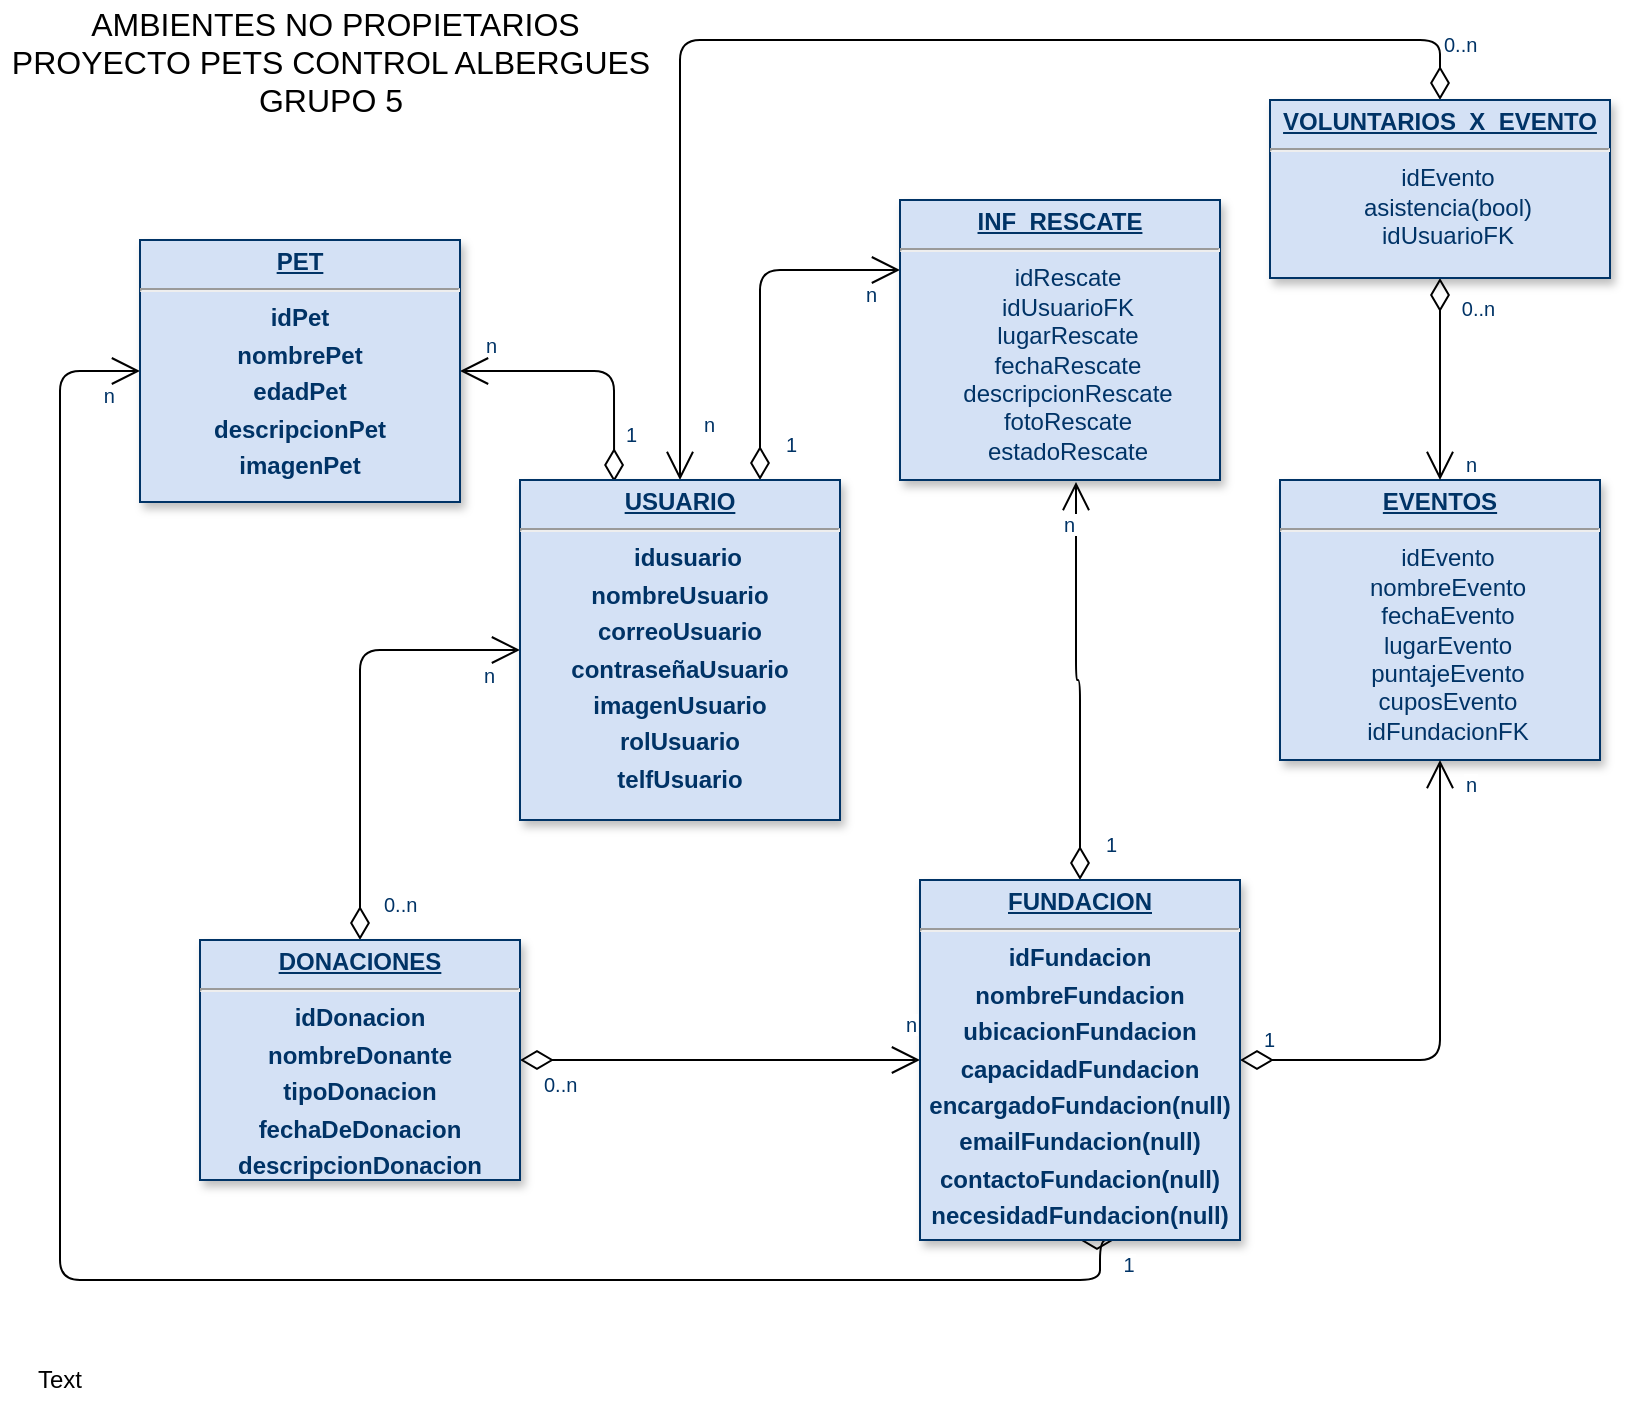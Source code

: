 <mxfile version="12.1.3" type="device" pages="1"><diagram name="Page-1" id="efa7a0a1-bf9b-a30e-e6df-94a7791c09e9"><mxGraphModel dx="854" dy="419" grid="1" gridSize="10" guides="1" tooltips="1" connect="1" arrows="1" fold="1" page="1" pageScale="1" pageWidth="826" pageHeight="1169" background="#ffffff" math="0" shadow="0"><root><mxCell id="0"/><mxCell id="1" parent="0"/><mxCell id="s2UKF3dXCua9ye23u9sX-89" value="&lt;p style=&quot;margin: 4px 0px 0px ; text-decoration: underline&quot;&gt;&lt;b&gt;EVENTOS&lt;/b&gt;&lt;/p&gt;&lt;hr&gt;&lt;p style=&quot;margin: 0px ; margin-left: 8px&quot;&gt;idEvento&lt;/p&gt;&lt;p style=&quot;margin: 0px ; margin-left: 8px&quot;&gt;nombreEvento&lt;/p&gt;&lt;p style=&quot;margin: 0px ; margin-left: 8px&quot;&gt;fechaEvento&lt;/p&gt;&lt;p style=&quot;margin: 0px ; margin-left: 8px&quot;&gt;lugarEvento&lt;/p&gt;&lt;p style=&quot;margin: 0px ; margin-left: 8px&quot;&gt;puntajeEvento&lt;/p&gt;&lt;p style=&quot;margin: 0px ; margin-left: 8px&quot;&gt;cuposEvento&lt;/p&gt;&lt;p style=&quot;margin: 0px ; margin-left: 8px&quot;&gt;idFundacionFK&lt;/p&gt;&lt;p style=&quot;margin: 0px ; margin-left: 8px&quot;&gt;&lt;br&gt;&lt;/p&gt;&lt;p style=&quot;margin: 0px ; margin-left: 8px&quot;&gt;&lt;br&gt;&lt;/p&gt;&lt;p style=&quot;margin: 0px ; margin-left: 8px&quot;&gt;&lt;br&gt;&lt;/p&gt;" style="verticalAlign=top;align=center;overflow=fill;fontSize=12;fontFamily=Helvetica;html=1;strokeColor=#003366;shadow=1;fillColor=#D4E1F5;fontColor=#003366" vertex="1" parent="1"><mxGeometry x="650" y="280" width="160" height="140" as="geometry"/></mxCell><mxCell id="s2UKF3dXCua9ye23u9sX-90" value="" style="endArrow=open;endSize=12;startArrow=diamondThin;startSize=14;startFill=0;edgeStyle=orthogonalEdgeStyle;rounded=0;exitX=0.5;exitY=1;exitDx=0;exitDy=0;entryX=0.5;entryY=0;entryDx=0;entryDy=0;" edge="1" parent="1" source="s2UKF3dXCua9ye23u9sX-122" target="s2UKF3dXCua9ye23u9sX-89"><mxGeometry x="694.36" y="109" as="geometry"><mxPoint x="725" y="249" as="sourcePoint"/><mxPoint x="700" y="220" as="targetPoint"/></mxGeometry></mxCell><mxCell id="s2UKF3dXCua9ye23u9sX-91" value="0..n" style="resizable=0;align=left;verticalAlign=top;labelBackgroundColor=#ffffff;fontSize=10;strokeColor=#003366;shadow=1;fillColor=#D4E1F5;fontColor=#003366" connectable="0" vertex="1" parent="s2UKF3dXCua9ye23u9sX-90"><mxGeometry x="-1" relative="1" as="geometry"><mxPoint x="8.92" y="3.04" as="offset"/></mxGeometry></mxCell><mxCell id="s2UKF3dXCua9ye23u9sX-92" value="n" style="resizable=0;align=right;verticalAlign=top;labelBackgroundColor=#ffffff;fontSize=10;strokeColor=#003366;shadow=1;fillColor=#D4E1F5;fontColor=#003366" connectable="0" vertex="1" parent="s2UKF3dXCua9ye23u9sX-90"><mxGeometry x="1" relative="1" as="geometry"><mxPoint x="20" y="-20" as="offset"/></mxGeometry></mxCell><mxCell id="s2UKF3dXCua9ye23u9sX-93" value="" style="endArrow=open;endSize=12;startArrow=diamondThin;startSize=14;startFill=0;edgeStyle=orthogonalEdgeStyle;entryX=0;entryY=0.5;entryDx=0;entryDy=0;" edge="1" parent="1" source="s2UKF3dXCua9ye23u9sX-119" target="s2UKF3dXCua9ye23u9sX-118"><mxGeometry x="279.36" y="-54.5" as="geometry"><mxPoint x="540" y="5.5" as="sourcePoint"/><mxPoint x="280" y="290" as="targetPoint"/></mxGeometry></mxCell><mxCell id="s2UKF3dXCua9ye23u9sX-94" value="0..n" style="resizable=0;align=left;verticalAlign=top;labelBackgroundColor=#ffffff;fontSize=10;strokeColor=#003366;shadow=1;fillColor=#D4E1F5;fontColor=#003366" connectable="0" vertex="1" parent="s2UKF3dXCua9ye23u9sX-93"><mxGeometry x="-1" relative="1" as="geometry"><mxPoint x="8.92" as="offset"/></mxGeometry></mxCell><mxCell id="s2UKF3dXCua9ye23u9sX-95" value="1" style="resizable=0;align=right;verticalAlign=top;labelBackgroundColor=#ffffff;fontSize=10;strokeColor=#003366;shadow=1;fillColor=#D4E1F5;fontColor=#003366" connectable="0" vertex="1" parent="s2UKF3dXCua9ye23u9sX-93"><mxGeometry x="1" relative="1" as="geometry"><mxPoint x="18.92" y="-21.96" as="offset"/></mxGeometry></mxCell><mxCell id="s2UKF3dXCua9ye23u9sX-96" value="" style="endArrow=open;endSize=12;startArrow=diamondThin;startSize=14;startFill=0;edgeStyle=orthogonalEdgeStyle;entryX=0.55;entryY=1.007;entryDx=0;entryDy=0;entryPerimeter=0;" edge="1" parent="1" source="s2UKF3dXCua9ye23u9sX-117" target="s2UKF3dXCua9ye23u9sX-121"><mxGeometry x="569.36" y="-430" as="geometry"><mxPoint x="350" y="-70" as="sourcePoint"/><mxPoint x="620" y="-70" as="targetPoint"/></mxGeometry></mxCell><mxCell id="s2UKF3dXCua9ye23u9sX-97" value="0..n" style="resizable=0;align=left;verticalAlign=top;labelBackgroundColor=#ffffff;fontSize=10;strokeColor=#003366;shadow=1;fillColor=#D4E1F5;fontColor=#003366" connectable="0" vertex="1" parent="s2UKF3dXCua9ye23u9sX-96"><mxGeometry x="-1" relative="1" as="geometry"><mxPoint x="10" as="offset"/></mxGeometry></mxCell><mxCell id="s2UKF3dXCua9ye23u9sX-98" value="1" style="resizable=0;align=right;verticalAlign=top;labelBackgroundColor=#ffffff;fontSize=10;strokeColor=#003366;shadow=1;fillColor=#D4E1F5;fontColor=#003366" connectable="0" vertex="1" parent="s2UKF3dXCua9ye23u9sX-96"><mxGeometry x="1" relative="1" as="geometry"><mxPoint x="20" y="-20" as="offset"/></mxGeometry></mxCell><mxCell id="s2UKF3dXCua9ye23u9sX-99" value="" style="endArrow=open;endSize=12;startArrow=diamondThin;startSize=14;startFill=0;edgeStyle=orthogonalEdgeStyle;exitX=0.5;exitY=1;exitDx=0;exitDy=0;entryX=0;entryY=0.5;entryDx=0;entryDy=0;" edge="1" parent="1" source="s2UKF3dXCua9ye23u9sX-117" target="s2UKF3dXCua9ye23u9sX-120"><mxGeometry x="729.36" y="874" as="geometry"><mxPoint x="560" y="670" as="sourcePoint"/><mxPoint x="-120" y="690" as="targetPoint"/><Array as="points"><mxPoint x="560" y="680"/><mxPoint x="40" y="680"/><mxPoint x="40" y="226"/></Array></mxGeometry></mxCell><mxCell id="s2UKF3dXCua9ye23u9sX-100" value="0..n" style="resizable=0;align=left;verticalAlign=top;labelBackgroundColor=#ffffff;fontSize=10;strokeColor=#003366;shadow=1;fillColor=#D4E1F5;fontColor=#003366" connectable="0" vertex="1" parent="s2UKF3dXCua9ye23u9sX-99"><mxGeometry x="-1" relative="1" as="geometry"><mxPoint x="-30" y="-97.5" as="offset"/></mxGeometry></mxCell><mxCell id="s2UKF3dXCua9ye23u9sX-101" value="n" style="resizable=0;align=right;verticalAlign=top;labelBackgroundColor=#ffffff;fontSize=10;strokeColor=#003366;shadow=1;fillColor=#D4E1F5;fontColor=#003366" connectable="0" vertex="1" parent="s2UKF3dXCua9ye23u9sX-99"><mxGeometry x="1" relative="1" as="geometry"><mxPoint x="-11.08" as="offset"/></mxGeometry></mxCell><mxCell id="s2UKF3dXCua9ye23u9sX-102" value="" style="endArrow=open;endSize=12;startArrow=diamondThin;startSize=14;startFill=0;edgeStyle=orthogonalEdgeStyle;entryX=0;entryY=0.5;entryDx=0;entryDy=0;exitX=1;exitY=0.5;exitDx=0;exitDy=0;" edge="1" parent="1" source="s2UKF3dXCua9ye23u9sX-119" target="s2UKF3dXCua9ye23u9sX-117"><mxGeometry x="-40.64" y="196.16" as="geometry"><mxPoint x="280" y="633" as="sourcePoint"/><mxPoint x="430" y="632.5" as="targetPoint"/></mxGeometry></mxCell><mxCell id="s2UKF3dXCua9ye23u9sX-103" value="0..n" style="resizable=0;align=left;verticalAlign=top;labelBackgroundColor=#ffffff;fontSize=10;strokeColor=#003366;shadow=1;fillColor=#D4E1F5;fontColor=#003366" connectable="0" vertex="1" parent="s2UKF3dXCua9ye23u9sX-102"><mxGeometry x="-1" relative="1" as="geometry"><mxPoint x="10" as="offset"/></mxGeometry></mxCell><mxCell id="s2UKF3dXCua9ye23u9sX-104" value="n" style="resizable=0;align=right;verticalAlign=top;labelBackgroundColor=#ffffff;fontSize=10;strokeColor=#003366;shadow=1;fillColor=#D4E1F5;fontColor=#003366" connectable="0" vertex="1" parent="s2UKF3dXCua9ye23u9sX-102"><mxGeometry x="1" relative="1" as="geometry"><mxPoint x="-160" y="-220" as="offset"/></mxGeometry></mxCell><mxCell id="s2UKF3dXCua9ye23u9sX-105" value="" style="endArrow=open;endSize=12;startArrow=diamondThin;startSize=14;startFill=0;edgeStyle=orthogonalEdgeStyle;exitX=1;exitY=0.5;exitDx=0;exitDy=0;entryX=0.5;entryY=1;entryDx=0;entryDy=0;" edge="1" parent="1" source="s2UKF3dXCua9ye23u9sX-117" target="s2UKF3dXCua9ye23u9sX-89"><mxGeometry x="519.36" y="280" as="geometry"><mxPoint x="590" y="633" as="sourcePoint"/><mxPoint x="690" y="570" as="targetPoint"/></mxGeometry></mxCell><mxCell id="s2UKF3dXCua9ye23u9sX-106" value="1" style="resizable=0;align=left;verticalAlign=top;labelBackgroundColor=#ffffff;fontSize=10;strokeColor=#003366;shadow=1;fillColor=#D4E1F5;fontColor=#003366" connectable="0" vertex="1" parent="s2UKF3dXCua9ye23u9sX-105"><mxGeometry x="-1" relative="1" as="geometry"><mxPoint x="10.0" y="-22.5" as="offset"/></mxGeometry></mxCell><mxCell id="s2UKF3dXCua9ye23u9sX-107" value="n" style="resizable=0;align=right;verticalAlign=top;labelBackgroundColor=#ffffff;fontSize=10;strokeColor=#003366;shadow=1;fillColor=#D4E1F5;fontColor=#003366" connectable="0" vertex="1" parent="s2UKF3dXCua9ye23u9sX-105"><mxGeometry x="1" relative="1" as="geometry"><mxPoint x="20" as="offset"/></mxGeometry></mxCell><mxCell id="s2UKF3dXCua9ye23u9sX-108" value="" style="endArrow=open;endSize=12;startArrow=diamondThin;startSize=14;startFill=0;edgeStyle=orthogonalEdgeStyle;entryX=0;entryY=0.25;entryDx=0;entryDy=0;exitX=0.75;exitY=0;exitDx=0;exitDy=0;" edge="1" parent="1" source="s2UKF3dXCua9ye23u9sX-118" target="s2UKF3dXCua9ye23u9sX-121"><mxGeometry x="329.36" y="350" as="geometry"><mxPoint x="390" y="270" as="sourcePoint"/><mxPoint x="510" y="300.0" as="targetPoint"/></mxGeometry></mxCell><mxCell id="s2UKF3dXCua9ye23u9sX-109" value="0..n" style="resizable=0;align=left;verticalAlign=top;labelBackgroundColor=#ffffff;fontSize=10;strokeColor=#003366;shadow=1;fillColor=#D4E1F5;fontColor=#003366" connectable="0" vertex="1" parent="s2UKF3dXCua9ye23u9sX-108"><mxGeometry x="-1" relative="1" as="geometry"><mxPoint x="10" as="offset"/></mxGeometry></mxCell><mxCell id="s2UKF3dXCua9ye23u9sX-110" value="n" style="resizable=0;align=right;verticalAlign=top;labelBackgroundColor=#ffffff;fontSize=10;strokeColor=#003366;shadow=1;fillColor=#D4E1F5;fontColor=#003366" connectable="0" vertex="1" parent="s2UKF3dXCua9ye23u9sX-108"><mxGeometry x="1" relative="1" as="geometry"><mxPoint x="-10" as="offset"/></mxGeometry></mxCell><mxCell id="s2UKF3dXCua9ye23u9sX-111" value="" style="endArrow=open;endSize=12;startArrow=diamondThin;startSize=14;startFill=0;edgeStyle=orthogonalEdgeStyle;entryX=0.5;entryY=0;entryDx=0;entryDy=0;exitX=0.5;exitY=0;exitDx=0;exitDy=0;" edge="1" parent="1" source="s2UKF3dXCua9ye23u9sX-122" target="s2UKF3dXCua9ye23u9sX-118"><mxGeometry x="609.36" y="180" as="geometry"><mxPoint x="770" y="30" as="sourcePoint"/><mxPoint x="740" y="-30.0" as="targetPoint"/><Array as="points"><mxPoint x="730" y="60"/><mxPoint x="350" y="60"/></Array></mxGeometry></mxCell><mxCell id="s2UKF3dXCua9ye23u9sX-113" value="1" style="resizable=0;align=right;verticalAlign=top;labelBackgroundColor=#ffffff;fontSize=10;strokeColor=#003366;shadow=1;fillColor=#D4E1F5;fontColor=#003366" connectable="0" vertex="1" parent="s2UKF3dXCua9ye23u9sX-111"><mxGeometry x="1" relative="1" as="geometry"><mxPoint x="20" as="offset"/></mxGeometry></mxCell><mxCell id="s2UKF3dXCua9ye23u9sX-114" value="" style="endArrow=open;endSize=12;startArrow=diamondThin;startSize=14;startFill=0;edgeStyle=orthogonalEdgeStyle;entryX=1;entryY=0.5;entryDx=0;entryDy=0;exitX=0.294;exitY=0.006;exitDx=0;exitDy=0;exitPerimeter=0;" edge="1" parent="1" source="s2UKF3dXCua9ye23u9sX-118" target="s2UKF3dXCua9ye23u9sX-120"><mxGeometry x="9.36" y="-130" as="geometry"><mxPoint x="-120" y="97.5" as="sourcePoint"/><mxPoint x="-120" y="226.96" as="targetPoint"/></mxGeometry></mxCell><mxCell id="s2UKF3dXCua9ye23u9sX-115" value="0..n" style="resizable=0;align=left;verticalAlign=top;labelBackgroundColor=#ffffff;fontSize=10;strokeColor=#003366;shadow=1;fillColor=#D4E1F5;fontColor=#003366" connectable="0" vertex="1" parent="s2UKF3dXCua9ye23u9sX-114"><mxGeometry x="-1" relative="1" as="geometry"><mxPoint x="-40" as="offset"/></mxGeometry></mxCell><mxCell id="s2UKF3dXCua9ye23u9sX-116" value="n" style="resizable=0;align=right;verticalAlign=top;labelBackgroundColor=#ffffff;fontSize=10;strokeColor=#003366;shadow=1;fillColor=#D4E1F5;fontColor=#003366" connectable="0" vertex="1" parent="s2UKF3dXCua9ye23u9sX-114"><mxGeometry x="1" relative="1" as="geometry"><mxPoint x="20.0" y="-25.0" as="offset"/></mxGeometry></mxCell><mxCell id="s2UKF3dXCua9ye23u9sX-117" value="&lt;p style=&quot;margin: 4px 0px 0px ; text-decoration: underline&quot;&gt;&lt;b&gt;FUNDACION&lt;/b&gt;&lt;/p&gt;&lt;hr&gt;&lt;p style=&quot;margin: 4px 0px 0px&quot;&gt;&lt;b&gt;idFundacion&lt;/b&gt;&lt;/p&gt;&lt;p style=&quot;margin: 4px 0px 0px&quot;&gt;&lt;b&gt;nombreFundacion&lt;/b&gt;&lt;/p&gt;&lt;p style=&quot;margin: 4px 0px 0px&quot;&gt;&lt;b&gt;ubicacionFundacion&lt;/b&gt;&lt;/p&gt;&lt;p style=&quot;margin: 4px 0px 0px&quot;&gt;&lt;b&gt;capacidadFundacion&lt;/b&gt;&lt;/p&gt;&lt;p style=&quot;margin: 4px 0px 0px&quot;&gt;&lt;b&gt;encargadoFundacion(null)&lt;/b&gt;&lt;/p&gt;&lt;p style=&quot;margin: 4px 0px 0px&quot;&gt;&lt;b&gt;emailFundacion(null)&lt;/b&gt;&lt;/p&gt;&lt;p style=&quot;margin: 4px 0px 0px&quot;&gt;&lt;b&gt;contactoFundacion(null)&lt;/b&gt;&lt;/p&gt;&lt;p style=&quot;margin: 4px 0px 0px&quot;&gt;&lt;b&gt;necesidadFundacion(null)&lt;/b&gt;&lt;/p&gt;" style="verticalAlign=top;align=center;overflow=fill;fontSize=12;fontFamily=Helvetica;html=1;strokeColor=#003366;shadow=1;fillColor=#D4E1F5;fontColor=#003366" vertex="1" parent="1"><mxGeometry x="470" y="480" width="160" height="180" as="geometry"/></mxCell><mxCell id="s2UKF3dXCua9ye23u9sX-118" value="&lt;p style=&quot;margin: 4px 0px 0px ; text-decoration: underline&quot;&gt;&lt;b&gt;USUARIO&lt;/b&gt;&lt;/p&gt;&lt;hr&gt;&lt;p style=&quot;margin: 0px ; margin-left: 8px&quot;&gt;&lt;b&gt;idusuario&lt;/b&gt;&lt;/p&gt;&lt;p style=&quot;margin: 4px 0px 0px&quot;&gt;&lt;b&gt;nombreUsuario&lt;/b&gt;&lt;/p&gt;&lt;p style=&quot;margin: 4px 0px 0px&quot;&gt;&lt;b&gt;correoUsuario&lt;/b&gt;&lt;/p&gt;&lt;p style=&quot;margin: 4px 0px 0px&quot;&gt;&lt;b&gt;contraseñaUsuario&lt;/b&gt;&lt;/p&gt;&lt;p style=&quot;margin: 4px 0px 0px&quot;&gt;&lt;b&gt;imagenUsuario&lt;/b&gt;&lt;/p&gt;&lt;p style=&quot;margin: 4px 0px 0px&quot;&gt;&lt;b&gt;rolUsuario&lt;/b&gt;&lt;/p&gt;&lt;p style=&quot;margin: 4px 0px 0px&quot;&gt;&lt;b&gt;telfUsuario&lt;/b&gt;&lt;/p&gt;" style="verticalAlign=top;align=center;overflow=fill;fontSize=12;fontFamily=Helvetica;html=1;strokeColor=#003366;shadow=1;fillColor=#D4E1F5;fontColor=#003366" vertex="1" parent="1"><mxGeometry x="270" y="280" width="160" height="170" as="geometry"/></mxCell><mxCell id="s2UKF3dXCua9ye23u9sX-119" value="&lt;p style=&quot;margin: 0px ; margin-top: 4px ; text-align: center ; text-decoration: underline&quot;&gt;&lt;b&gt;DONACIONES&lt;/b&gt;&lt;/p&gt;&lt;hr&gt;&lt;p style=&quot;margin: 4px 0px 0px ; text-align: center&quot;&gt;&lt;b&gt;idDonacion&lt;/b&gt;&lt;/p&gt;&lt;p style=&quot;margin: 4px 0px 0px ; text-align: center&quot;&gt;&lt;b&gt;nombreDonante&lt;/b&gt;&lt;/p&gt;&lt;p style=&quot;margin: 4px 0px 0px ; text-align: center&quot;&gt;&lt;b&gt;tipoDonacion&lt;/b&gt;&lt;/p&gt;&lt;p style=&quot;margin: 4px 0px 0px ; text-align: center&quot;&gt;&lt;b&gt;fechaDeDonacion&lt;/b&gt;&lt;/p&gt;&lt;p style=&quot;margin: 4px 0px 0px ; text-align: center&quot;&gt;&lt;b&gt;descripcionDonacion&lt;/b&gt;&lt;/p&gt;" style="verticalAlign=top;align=left;overflow=fill;fontSize=12;fontFamily=Helvetica;html=1;strokeColor=#003366;shadow=1;fillColor=#D4E1F5;fontColor=#003366" vertex="1" parent="1"><mxGeometry x="110" y="510" width="160" height="120" as="geometry"/></mxCell><mxCell id="s2UKF3dXCua9ye23u9sX-120" value="&lt;p style=&quot;margin: 0px ; margin-top: 4px ; text-align: center ; text-decoration: underline&quot;&gt;&lt;b&gt;PET&lt;/b&gt;&lt;/p&gt;&lt;hr&gt;&lt;p style=&quot;margin: 4px 0px 0px ; text-align: center&quot;&gt;&lt;b&gt;idPet&lt;/b&gt;&lt;/p&gt;&lt;p style=&quot;margin: 4px 0px 0px ; text-align: center&quot;&gt;&lt;b&gt;nombrePet&lt;/b&gt;&lt;/p&gt;&lt;p style=&quot;margin: 4px 0px 0px ; text-align: center&quot;&gt;&lt;b&gt;edadPet&lt;/b&gt;&lt;/p&gt;&lt;p style=&quot;margin: 4px 0px 0px ; text-align: center&quot;&gt;&lt;b&gt;descripcionPet&lt;/b&gt;&lt;/p&gt;&lt;p style=&quot;margin: 4px 0px 0px ; text-align: center&quot;&gt;&lt;b&gt;imagenPet&lt;/b&gt;&lt;/p&gt;" style="verticalAlign=top;align=left;overflow=fill;fontSize=12;fontFamily=Helvetica;html=1;strokeColor=#003366;shadow=1;fillColor=#D4E1F5;fontColor=#003366" vertex="1" parent="1"><mxGeometry x="80" y="160" width="160" height="131" as="geometry"/></mxCell><mxCell id="s2UKF3dXCua9ye23u9sX-121" value="&lt;p style=&quot;margin: 4px 0px 0px ; text-decoration: underline&quot;&gt;&lt;/p&gt;&lt;b&gt;&lt;u&gt;INF_RESCATE&lt;/u&gt;&lt;/b&gt;&lt;hr&gt;&lt;p style=&quot;margin: 0px ; margin-left: 8px&quot;&gt;idRescate&lt;/p&gt;&lt;p style=&quot;margin: 0px ; margin-left: 8px&quot;&gt;idUsuarioFK&lt;/p&gt;&lt;p style=&quot;margin: 0px ; margin-left: 8px&quot;&gt;lugarRescate&lt;/p&gt;&lt;p style=&quot;margin: 0px ; margin-left: 8px&quot;&gt;fechaRescate&lt;/p&gt;&lt;p style=&quot;margin: 0px ; margin-left: 8px&quot;&gt;descripcionRescate&lt;/p&gt;&lt;p style=&quot;margin: 0px ; margin-left: 8px&quot;&gt;fotoRescate&lt;/p&gt;&lt;p style=&quot;margin: 0px ; margin-left: 8px&quot;&gt;estadoRescate&lt;/p&gt;" style="verticalAlign=top;align=center;overflow=fill;fontSize=12;fontFamily=Helvetica;html=1;strokeColor=#003366;shadow=1;fillColor=#D4E1F5;fontColor=#003366" vertex="1" parent="1"><mxGeometry x="460" y="140" width="160" height="140" as="geometry"/></mxCell><mxCell id="s2UKF3dXCua9ye23u9sX-122" value="&lt;p style=&quot;margin: 4px 0px 0px ; text-decoration: underline&quot;&gt;&lt;/p&gt;&lt;u&gt;&lt;b&gt;VOLUNTARIOS_X_EVENTO&lt;/b&gt;&lt;br&gt;&lt;/u&gt;&lt;hr&gt;&lt;p style=&quot;margin: 0px ; margin-left: 8px&quot;&gt;idEvento&lt;/p&gt;&lt;p style=&quot;margin: 0px ; margin-left: 8px&quot;&gt;asistencia(bool)&lt;/p&gt;&lt;p style=&quot;margin: 0px ; margin-left: 8px&quot;&gt;idUsuarioFK&lt;/p&gt;" style="verticalAlign=top;align=center;overflow=fill;fontSize=12;fontFamily=Helvetica;html=1;strokeColor=#003366;shadow=1;fillColor=#D4E1F5;fontColor=#003366" vertex="1" parent="1"><mxGeometry x="645" y="90" width="170" height="89" as="geometry"/></mxCell><mxCell id="s2UKF3dXCua9ye23u9sX-123" value="0..n" style="resizable=0;align=left;verticalAlign=top;labelBackgroundColor=#ffffff;fontSize=10;strokeColor=#003366;shadow=1;fillColor=#D4E1F5;fontColor=#003366" connectable="0" vertex="1" parent="1"><mxGeometry x="190" y="480" as="geometry"><mxPoint x="10" as="offset"/></mxGeometry></mxCell><mxCell id="s2UKF3dXCua9ye23u9sX-124" value="" style="resizable=0;align=right;verticalAlign=top;labelBackgroundColor=#ffffff;fontSize=10;strokeColor=#003366;shadow=1;fillColor=#D4E1F5;fontColor=#003366" connectable="0" vertex="1" parent="1"><mxGeometry x="480" y="550" as="geometry"><mxPoint x="-10" as="offset"/></mxGeometry></mxCell><mxCell id="s2UKF3dXCua9ye23u9sX-125" value="n" style="resizable=0;align=right;verticalAlign=top;labelBackgroundColor=#ffffff;fontSize=10;strokeColor=#003366;shadow=1;fillColor=#D4E1F5;fontColor=#003366" connectable="0" vertex="1" parent="1"><mxGeometry x="480" y="540" as="geometry"><mxPoint x="-10" as="offset"/></mxGeometry></mxCell><mxCell id="s2UKF3dXCua9ye23u9sX-126" value="n" style="resizable=0;align=left;verticalAlign=top;labelBackgroundColor=#ffffff;fontSize=10;strokeColor=#003366;shadow=1;fillColor=#D4E1F5;fontColor=#003366" connectable="0" vertex="1" parent="1"><mxGeometry x="530" y="310" as="geometry"><mxPoint x="10" y="-20" as="offset"/></mxGeometry></mxCell><mxCell id="s2UKF3dXCua9ye23u9sX-127" value="n" style="resizable=0;align=left;verticalAlign=top;labelBackgroundColor=#ffffff;fontSize=10;strokeColor=#003366;shadow=1;fillColor=#D4E1F5;fontColor=#003366" connectable="0" vertex="1" parent="1"><mxGeometry x="350" y="240" as="geometry"><mxPoint x="10" as="offset"/></mxGeometry></mxCell><mxCell id="s2UKF3dXCua9ye23u9sX-128" value="0..n" style="resizable=0;align=left;verticalAlign=top;labelBackgroundColor=#ffffff;fontSize=10;strokeColor=#003366;shadow=1;fillColor=#D4E1F5;fontColor=#003366" connectable="0" vertex="1" parent="1"><mxGeometry x="720" y="50" as="geometry"><mxPoint x="10" as="offset"/></mxGeometry></mxCell><mxCell id="s2UKF3dXCua9ye23u9sX-129" value="" style="resizable=0;align=left;verticalAlign=top;labelBackgroundColor=#ffffff;fontSize=10;strokeColor=#003366;shadow=1;fillColor=#D4E1F5;fontColor=#003366" connectable="0" vertex="1" parent="1"><mxGeometry x="750" y="130" as="geometry"><mxPoint x="10" as="offset"/></mxGeometry></mxCell><mxCell id="s2UKF3dXCua9ye23u9sX-130" value="1" style="resizable=0;align=right;verticalAlign=top;labelBackgroundColor=#ffffff;fontSize=10;strokeColor=#003366;shadow=1;fillColor=#D4E1F5;fontColor=#003366" connectable="0" vertex="1" parent="1"><mxGeometry x="580" y="450" as="geometry"><mxPoint x="-10" as="offset"/></mxGeometry></mxCell><mxCell id="s2UKF3dXCua9ye23u9sX-131" value="n" style="resizable=0;align=left;verticalAlign=top;labelBackgroundColor=#ffffff;fontSize=10;strokeColor=#003366;shadow=1;fillColor=#D4E1F5;fontColor=#003366" connectable="0" vertex="1" parent="1"><mxGeometry x="240" y="365.5" as="geometry"><mxPoint x="10" as="offset"/></mxGeometry></mxCell><mxCell id="s2UKF3dXCua9ye23u9sX-132" value="1" style="resizable=0;align=right;verticalAlign=top;labelBackgroundColor=#ffffff;fontSize=10;strokeColor=#003366;shadow=1;fillColor=#D4E1F5;fontColor=#003366" connectable="0" vertex="1" parent="1"><mxGeometry x="420" y="250" as="geometry"><mxPoint x="-10" as="offset"/></mxGeometry></mxCell><mxCell id="s2UKF3dXCua9ye23u9sX-133" value="1" style="resizable=0;align=right;verticalAlign=top;labelBackgroundColor=#ffffff;fontSize=10;strokeColor=#003366;shadow=1;fillColor=#D4E1F5;fontColor=#003366" connectable="0" vertex="1" parent="1"><mxGeometry x="589.92" y="660" as="geometry"><mxPoint x="-11.08" as="offset"/></mxGeometry></mxCell><mxCell id="s2UKF3dXCua9ye23u9sX-134" value="1" style="resizable=0;align=right;verticalAlign=top;labelBackgroundColor=#ffffff;fontSize=10;strokeColor=#003366;shadow=1;fillColor=#D4E1F5;fontColor=#003366" connectable="0" vertex="1" parent="1"><mxGeometry x="310.0" y="270.0" as="geometry"><mxPoint x="20.0" y="-25.0" as="offset"/></mxGeometry></mxCell><mxCell id="s2UKF3dXCua9ye23u9sX-135" value="Text" style="text;html=1;strokeColor=none;fillColor=none;align=center;verticalAlign=middle;whiteSpace=wrap;rounded=0;" vertex="1" parent="1"><mxGeometry x="20" y="720" width="40" height="20" as="geometry"/></mxCell><mxCell id="s2UKF3dXCua9ye23u9sX-136" value="&lt;font style=&quot;font-size: 16px&quot;&gt;&amp;nbsp;AMBIENTES NO PROPIETARIOS&lt;br&gt;PROYECTO PETS CONTROL ALBERGUES&lt;br&gt;GRUPO 5&lt;/font&gt;" style="text;html=1;resizable=0;points=[];autosize=1;align=center;verticalAlign=top;spacingTop=-4;" vertex="1" parent="1"><mxGeometry x="10" y="40" width="330" height="50" as="geometry"/></mxCell></root></mxGraphModel></diagram></mxfile>
